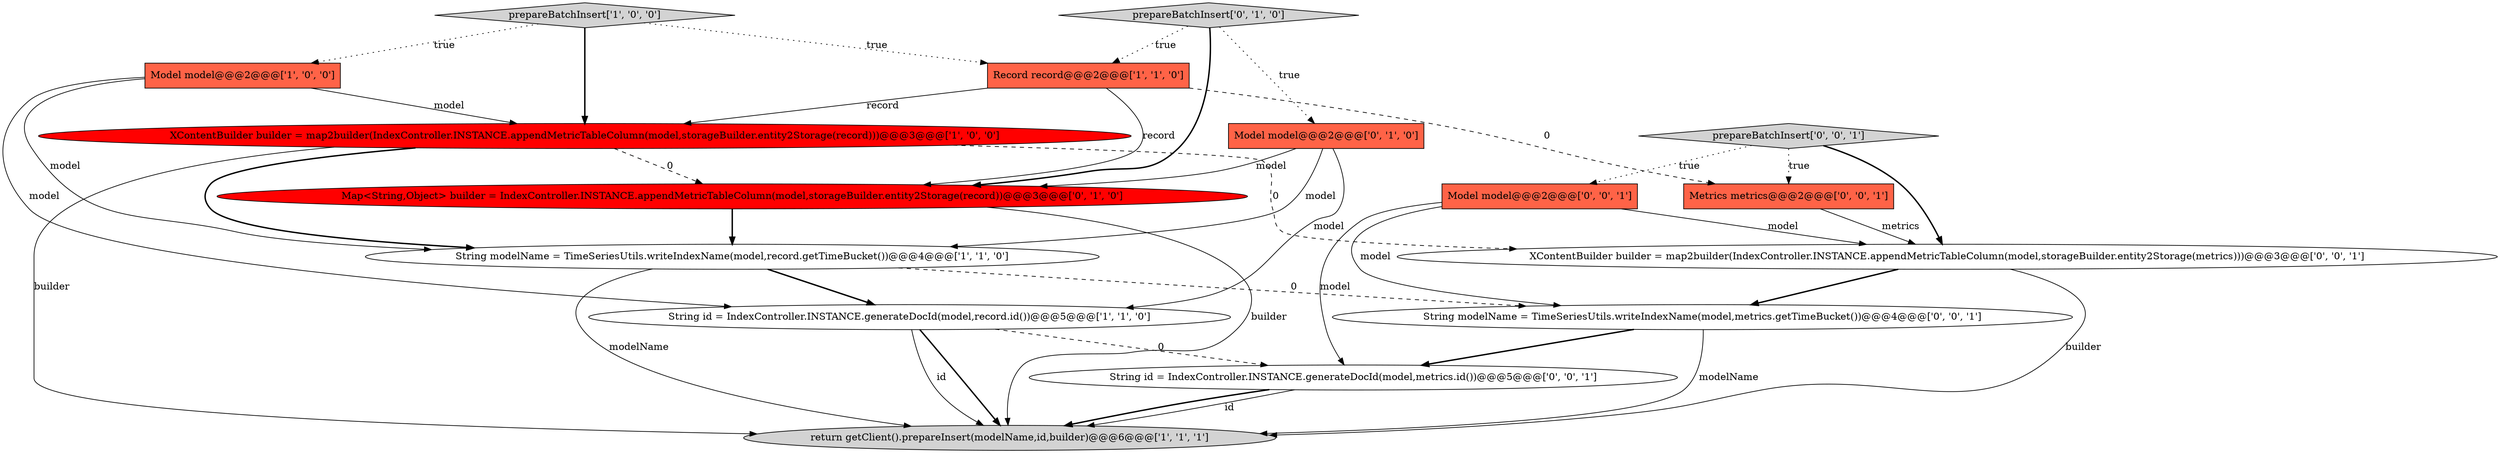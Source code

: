 digraph {
13 [style = filled, label = "Model model@@@2@@@['0', '0', '1']", fillcolor = tomato, shape = box image = "AAA0AAABBB3BBB"];
10 [style = filled, label = "prepareBatchInsert['0', '0', '1']", fillcolor = lightgray, shape = diamond image = "AAA0AAABBB3BBB"];
4 [style = filled, label = "XContentBuilder builder = map2builder(IndexController.INSTANCE.appendMetricTableColumn(model,storageBuilder.entity2Storage(record)))@@@3@@@['1', '0', '0']", fillcolor = red, shape = ellipse image = "AAA1AAABBB1BBB"];
3 [style = filled, label = "String id = IndexController.INSTANCE.generateDocId(model,record.id())@@@5@@@['1', '1', '0']", fillcolor = white, shape = ellipse image = "AAA0AAABBB1BBB"];
14 [style = filled, label = "Metrics metrics@@@2@@@['0', '0', '1']", fillcolor = tomato, shape = box image = "AAA0AAABBB3BBB"];
8 [style = filled, label = "Map<String,Object> builder = IndexController.INSTANCE.appendMetricTableColumn(model,storageBuilder.entity2Storage(record))@@@3@@@['0', '1', '0']", fillcolor = red, shape = ellipse image = "AAA1AAABBB2BBB"];
12 [style = filled, label = "String modelName = TimeSeriesUtils.writeIndexName(model,metrics.getTimeBucket())@@@4@@@['0', '0', '1']", fillcolor = white, shape = ellipse image = "AAA0AAABBB3BBB"];
6 [style = filled, label = "prepareBatchInsert['1', '0', '0']", fillcolor = lightgray, shape = diamond image = "AAA0AAABBB1BBB"];
9 [style = filled, label = "Model model@@@2@@@['0', '1', '0']", fillcolor = tomato, shape = box image = "AAA0AAABBB2BBB"];
7 [style = filled, label = "prepareBatchInsert['0', '1', '0']", fillcolor = lightgray, shape = diamond image = "AAA0AAABBB2BBB"];
15 [style = filled, label = "XContentBuilder builder = map2builder(IndexController.INSTANCE.appendMetricTableColumn(model,storageBuilder.entity2Storage(metrics)))@@@3@@@['0', '0', '1']", fillcolor = white, shape = ellipse image = "AAA0AAABBB3BBB"];
1 [style = filled, label = "return getClient().prepareInsert(modelName,id,builder)@@@6@@@['1', '1', '1']", fillcolor = lightgray, shape = ellipse image = "AAA0AAABBB1BBB"];
11 [style = filled, label = "String id = IndexController.INSTANCE.generateDocId(model,metrics.id())@@@5@@@['0', '0', '1']", fillcolor = white, shape = ellipse image = "AAA0AAABBB3BBB"];
5 [style = filled, label = "Record record@@@2@@@['1', '1', '0']", fillcolor = tomato, shape = box image = "AAA0AAABBB1BBB"];
0 [style = filled, label = "String modelName = TimeSeriesUtils.writeIndexName(model,record.getTimeBucket())@@@4@@@['1', '1', '0']", fillcolor = white, shape = ellipse image = "AAA0AAABBB1BBB"];
2 [style = filled, label = "Model model@@@2@@@['1', '0', '0']", fillcolor = tomato, shape = box image = "AAA0AAABBB1BBB"];
0->3 [style = bold, label=""];
13->12 [style = solid, label="model"];
5->14 [style = dashed, label="0"];
10->15 [style = bold, label=""];
2->4 [style = solid, label="model"];
3->1 [style = bold, label=""];
11->1 [style = bold, label=""];
3->1 [style = solid, label="id"];
8->1 [style = solid, label="builder"];
12->11 [style = bold, label=""];
2->3 [style = solid, label="model"];
11->1 [style = solid, label="id"];
15->1 [style = solid, label="builder"];
4->1 [style = solid, label="builder"];
7->9 [style = dotted, label="true"];
0->12 [style = dashed, label="0"];
2->0 [style = solid, label="model"];
7->8 [style = bold, label=""];
4->0 [style = bold, label=""];
13->11 [style = solid, label="model"];
7->5 [style = dotted, label="true"];
9->3 [style = solid, label="model"];
8->0 [style = bold, label=""];
10->14 [style = dotted, label="true"];
6->4 [style = bold, label=""];
6->5 [style = dotted, label="true"];
6->2 [style = dotted, label="true"];
10->13 [style = dotted, label="true"];
4->15 [style = dashed, label="0"];
5->8 [style = solid, label="record"];
4->8 [style = dashed, label="0"];
5->4 [style = solid, label="record"];
0->1 [style = solid, label="modelName"];
15->12 [style = bold, label=""];
3->11 [style = dashed, label="0"];
9->8 [style = solid, label="model"];
9->0 [style = solid, label="model"];
13->15 [style = solid, label="model"];
12->1 [style = solid, label="modelName"];
14->15 [style = solid, label="metrics"];
}
